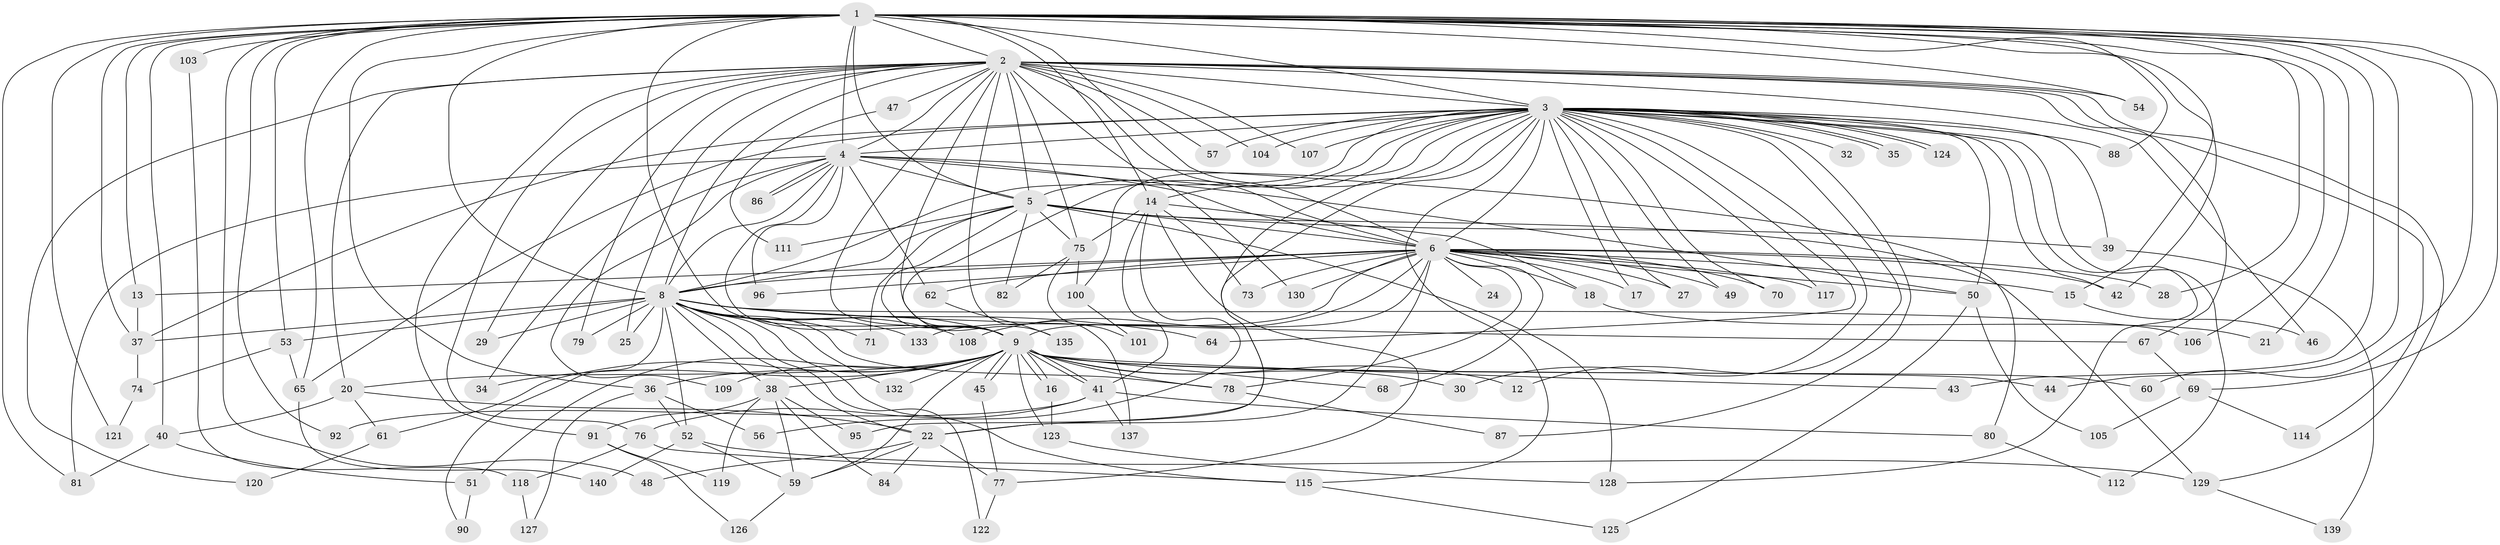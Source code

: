 // Generated by graph-tools (version 1.1) at 2025/51/02/27/25 19:51:48]
// undirected, 111 vertices, 247 edges
graph export_dot {
graph [start="1"]
  node [color=gray90,style=filled];
  1 [super="+7"];
  2 [super="+11"];
  3 [super="+23"];
  4 [super="+97"];
  5 [super="+83"];
  6 [super="+10"];
  8 [super="+33"];
  9 [super="+72"];
  12;
  13 [super="+131"];
  14 [super="+31"];
  15 [super="+19"];
  16;
  17;
  18;
  20 [super="+26"];
  21;
  22 [super="+58"];
  24;
  25;
  27;
  28;
  29;
  30;
  32 [super="+55"];
  34;
  35;
  36 [super="+141"];
  37 [super="+63"];
  38 [super="+94"];
  39;
  40 [super="+134"];
  41 [super="+89"];
  42 [super="+110"];
  43;
  44;
  45;
  46;
  47 [super="+102"];
  48;
  49;
  50 [super="+99"];
  51;
  52;
  53 [super="+98"];
  54;
  56;
  57;
  59 [super="+66"];
  60;
  61;
  62;
  64;
  65;
  67;
  68;
  69;
  70;
  71;
  73;
  74;
  75 [super="+85"];
  76;
  77 [super="+113"];
  78 [super="+93"];
  79;
  80;
  81;
  82;
  84;
  86;
  87;
  88;
  90;
  91;
  92;
  95;
  96;
  100;
  101;
  103;
  104;
  105;
  106;
  107;
  108;
  109;
  111;
  112;
  114;
  115 [super="+116"];
  117;
  118;
  119;
  120;
  121;
  122;
  123;
  124;
  125;
  126;
  127;
  128 [super="+138"];
  129 [super="+136"];
  130;
  132;
  133;
  135;
  137;
  139;
  140;
  1 -- 2 [weight=2];
  1 -- 3 [weight=2];
  1 -- 4 [weight=2];
  1 -- 5 [weight=2];
  1 -- 6 [weight=4];
  1 -- 8 [weight=2];
  1 -- 9 [weight=3];
  1 -- 13;
  1 -- 14;
  1 -- 15;
  1 -- 21;
  1 -- 36;
  1 -- 40;
  1 -- 44;
  1 -- 53;
  1 -- 60;
  1 -- 65;
  1 -- 69;
  1 -- 81;
  1 -- 88;
  1 -- 92;
  1 -- 103 [weight=2];
  1 -- 28;
  1 -- 42;
  1 -- 43;
  1 -- 106;
  1 -- 48;
  1 -- 54;
  1 -- 121;
  1 -- 37;
  2 -- 3 [weight=2];
  2 -- 4;
  2 -- 5;
  2 -- 6 [weight=2];
  2 -- 8;
  2 -- 9;
  2 -- 20;
  2 -- 25;
  2 -- 29;
  2 -- 46;
  2 -- 47 [weight=2];
  2 -- 57;
  2 -- 67;
  2 -- 75;
  2 -- 76;
  2 -- 79;
  2 -- 91;
  2 -- 104;
  2 -- 107;
  2 -- 114;
  2 -- 120;
  2 -- 129;
  2 -- 130;
  2 -- 135;
  2 -- 137;
  2 -- 54;
  3 -- 4;
  3 -- 5;
  3 -- 6 [weight=3];
  3 -- 8 [weight=2];
  3 -- 9;
  3 -- 12;
  3 -- 14 [weight=2];
  3 -- 17;
  3 -- 22;
  3 -- 27;
  3 -- 30;
  3 -- 32 [weight=3];
  3 -- 35;
  3 -- 35;
  3 -- 37;
  3 -- 39;
  3 -- 42;
  3 -- 49;
  3 -- 50;
  3 -- 57;
  3 -- 64;
  3 -- 65;
  3 -- 70;
  3 -- 87;
  3 -- 88;
  3 -- 95;
  3 -- 100;
  3 -- 104;
  3 -- 107;
  3 -- 112;
  3 -- 117;
  3 -- 124;
  3 -- 124;
  3 -- 128;
  3 -- 115;
  4 -- 5 [weight=2];
  4 -- 6 [weight=2];
  4 -- 8;
  4 -- 9;
  4 -- 34;
  4 -- 62;
  4 -- 80;
  4 -- 81;
  4 -- 86;
  4 -- 86;
  4 -- 96;
  4 -- 109;
  4 -- 50;
  5 -- 6 [weight=2];
  5 -- 8;
  5 -- 9;
  5 -- 39;
  5 -- 71;
  5 -- 82;
  5 -- 111;
  5 -- 129;
  5 -- 128;
  5 -- 75;
  6 -- 8 [weight=2];
  6 -- 9 [weight=2];
  6 -- 13;
  6 -- 15 [weight=2];
  6 -- 28;
  6 -- 62;
  6 -- 68;
  6 -- 73;
  6 -- 108;
  6 -- 130;
  6 -- 133;
  6 -- 70;
  6 -- 78;
  6 -- 17;
  6 -- 18;
  6 -- 24;
  6 -- 27;
  6 -- 96;
  6 -- 49;
  6 -- 50;
  6 -- 117;
  6 -- 42;
  6 -- 22;
  8 -- 9;
  8 -- 22;
  8 -- 25;
  8 -- 29;
  8 -- 37;
  8 -- 38;
  8 -- 52 [weight=2];
  8 -- 53;
  8 -- 64;
  8 -- 67;
  8 -- 71;
  8 -- 79;
  8 -- 90;
  8 -- 106;
  8 -- 108;
  8 -- 115;
  8 -- 122;
  8 -- 132;
  8 -- 133;
  8 -- 78;
  9 -- 12;
  9 -- 16;
  9 -- 16;
  9 -- 20;
  9 -- 30;
  9 -- 34;
  9 -- 36;
  9 -- 38;
  9 -- 41;
  9 -- 41;
  9 -- 43;
  9 -- 44;
  9 -- 45;
  9 -- 45;
  9 -- 51;
  9 -- 60;
  9 -- 61;
  9 -- 68;
  9 -- 109;
  9 -- 123;
  9 -- 132;
  9 -- 78;
  9 -- 59;
  13 -- 37;
  14 -- 18;
  14 -- 73;
  14 -- 77;
  14 -- 56;
  14 -- 75;
  14 -- 41;
  15 -- 46;
  16 -- 123;
  18 -- 21;
  20 -- 40;
  20 -- 61;
  20 -- 22;
  22 -- 48;
  22 -- 59;
  22 -- 77;
  22 -- 84;
  36 -- 56;
  36 -- 127;
  36 -- 52;
  37 -- 74;
  38 -- 84;
  38 -- 91;
  38 -- 119;
  38 -- 59;
  38 -- 95;
  39 -- 139;
  40 -- 51;
  40 -- 81;
  41 -- 76;
  41 -- 80;
  41 -- 92;
  41 -- 137;
  45 -- 77;
  47 -- 111;
  50 -- 105;
  50 -- 125;
  51 -- 90;
  52 -- 59;
  52 -- 140;
  52 -- 129;
  53 -- 74;
  53 -- 65;
  59 -- 126;
  61 -- 120;
  62 -- 135;
  65 -- 140;
  67 -- 69;
  69 -- 105;
  69 -- 114;
  74 -- 121;
  75 -- 82;
  75 -- 100;
  75 -- 101;
  76 -- 115;
  76 -- 118;
  77 -- 122;
  78 -- 87;
  80 -- 112;
  91 -- 119;
  91 -- 126;
  100 -- 101;
  103 -- 118;
  115 -- 125;
  118 -- 127;
  123 -- 128;
  129 -- 139;
}
